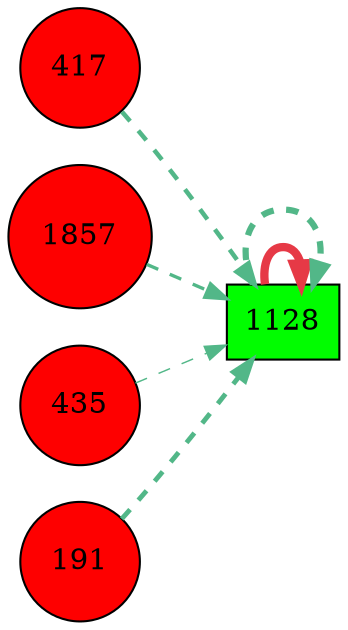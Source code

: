 digraph G{
rankdir=LR;
417 [style=filled, shape=circle, fillcolor="#fe0000", label="417"];
1857 [style=filled, shape=circle, fillcolor="#fe0000", label="1857"];
1128 [style=filled, shape=box, fillcolor="#01fd00", label="1128"];
435 [style=filled, shape=circle, fillcolor="#fe0000", label="435"];
191 [style=filled, shape=circle, fillcolor="#fe0000", label="191"];
1128 -> 1128 [color="#e63946",penwidth=4.00];
1128 -> 1128 [color="#52b788",style=dashed,penwidth=3.00];
191 -> 1128 [color="#52b788",style=dashed,penwidth=2.33];
417 -> 1128 [color="#52b788",style=dashed,penwidth=2.18];
1857 -> 1128 [color="#52b788",style=dashed,penwidth=1.62];
435 -> 1128 [color="#52b788",style=dashed,penwidth=0.69];
}